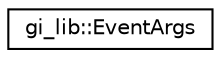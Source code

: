 digraph "Graphical Class Hierarchy"
{
  edge [fontname="Helvetica",fontsize="10",labelfontname="Helvetica",labelfontsize="10"];
  node [fontname="Helvetica",fontsize="10",shape=record];
  rankdir="LR";
  Node1 [label="gi_lib::EventArgs",height=0.2,width=0.4,color="black", fillcolor="white", style="filled",URL="$structgi__lib_1_1_event_args.html",tooltip="Dummy structure used as arguments for events that do not have any arguments to relay. "];
}
